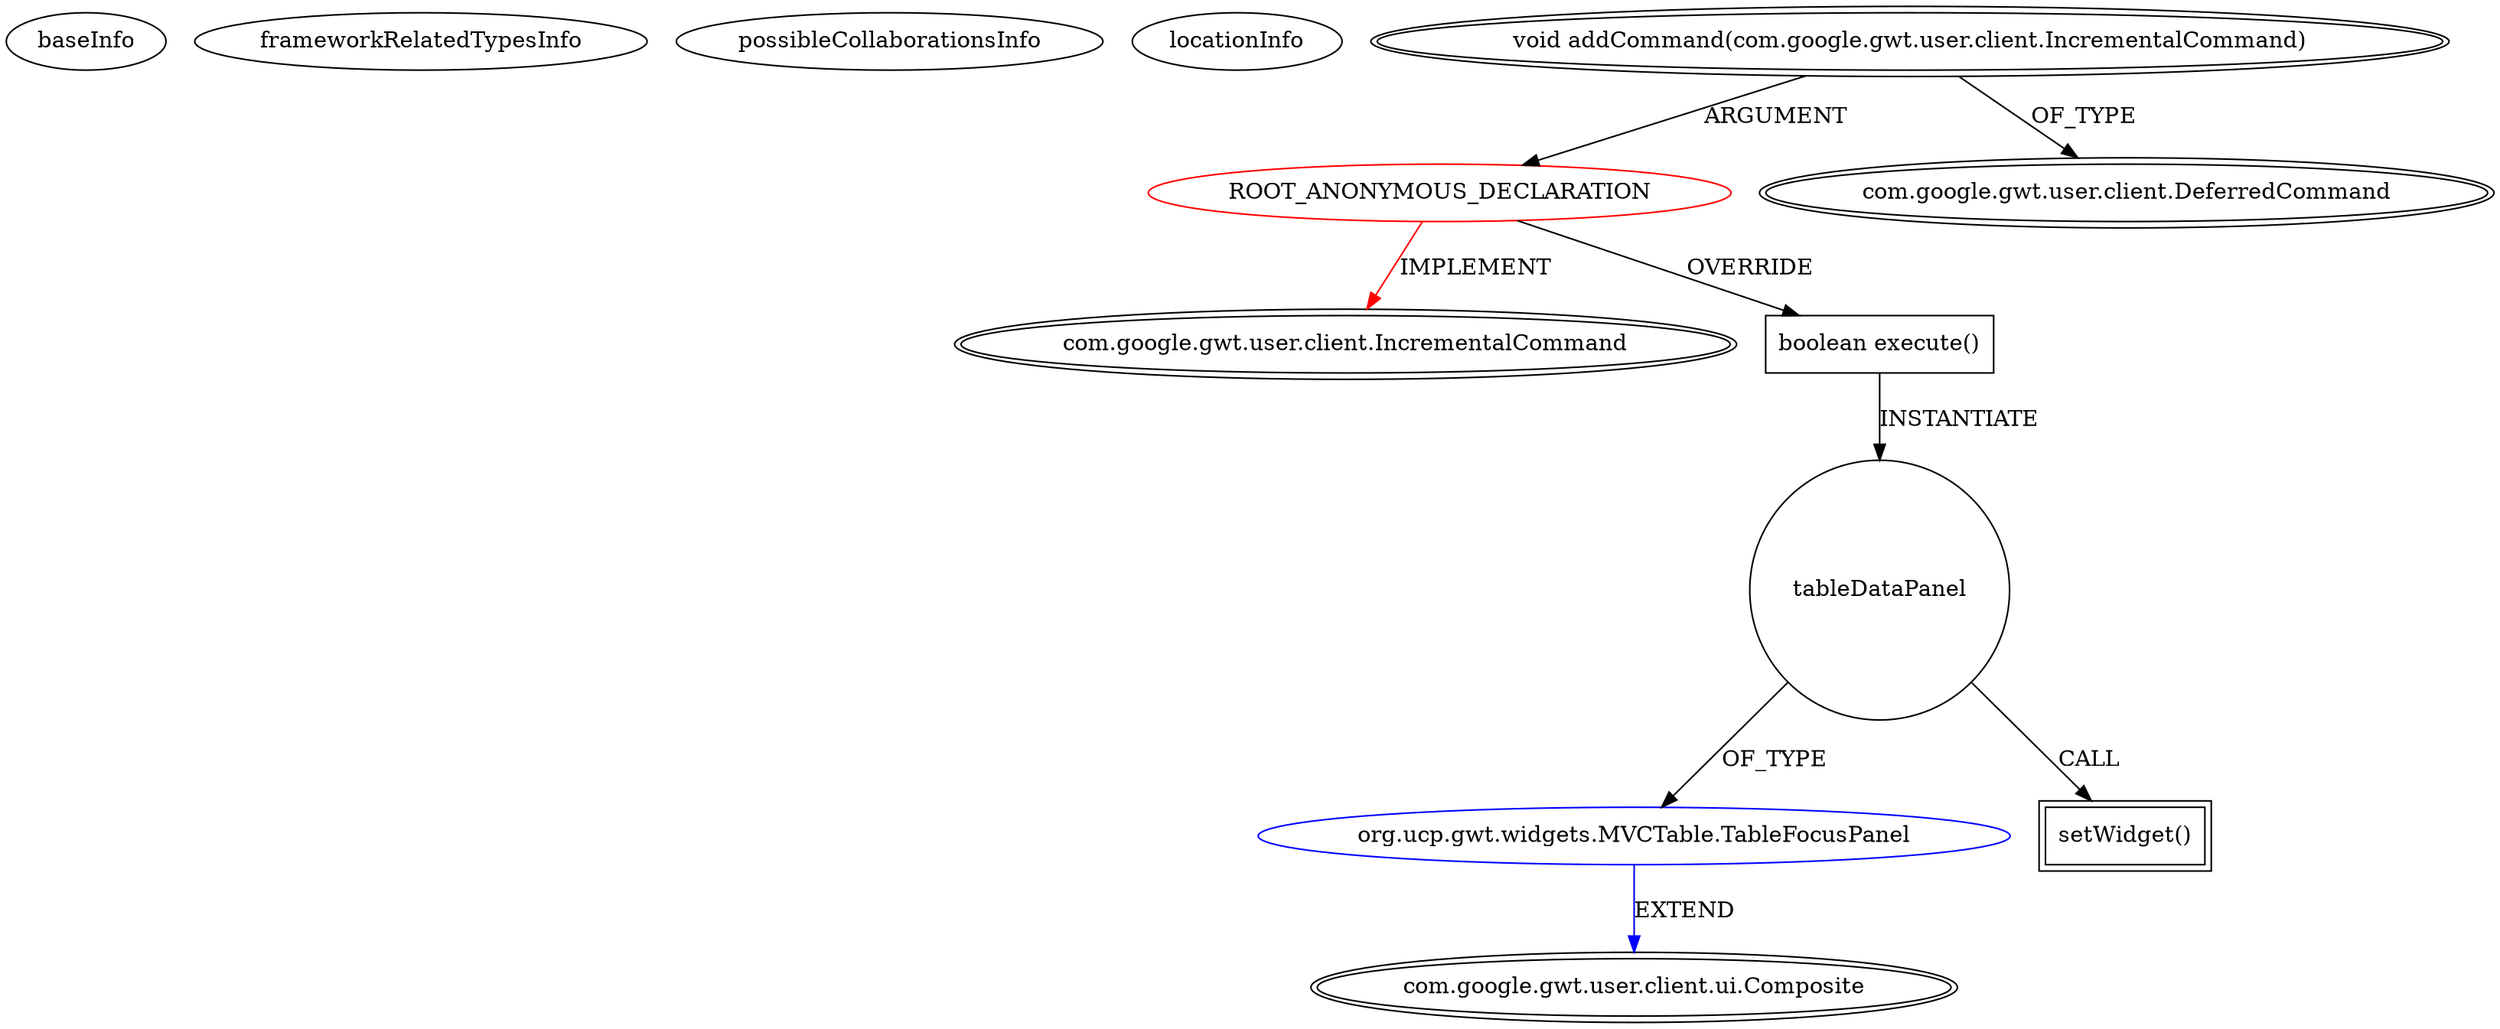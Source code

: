 digraph {
baseInfo[graphId=3019,category="extension_graph",isAnonymous=true,possibleRelation=true]
frameworkRelatedTypesInfo[0="com.google.gwt.user.client.IncrementalCommand"]
possibleCollaborationsInfo[0="3019~OVERRIDING_METHOD_DECLARATION-METHOD_CALL-~com.google.gwt.user.client.IncrementalCommand ~com.google.gwt.user.client.ui.Composite ~true~false"]
locationInfo[projectName="hmiguellima-ugat",filePath="/hmiguellima-ugat/ugat-master/src/org/ucp/gwt/widgets/MVCTable.java",contextSignature="void renderData()",graphId="3019"]
0[label="ROOT_ANONYMOUS_DECLARATION",vertexType="ROOT_ANONYMOUS_DECLARATION",isFrameworkType=false,color=red]
1[label="com.google.gwt.user.client.IncrementalCommand",vertexType="FRAMEWORK_INTERFACE_TYPE",isFrameworkType=true,peripheries=2]
2[label="void addCommand(com.google.gwt.user.client.IncrementalCommand)",vertexType="OUTSIDE_CALL",isFrameworkType=true,peripheries=2]
3[label="com.google.gwt.user.client.DeferredCommand",vertexType="FRAMEWORK_CLASS_TYPE",isFrameworkType=true,peripheries=2]
4[label="boolean execute()",vertexType="OVERRIDING_METHOD_DECLARATION",isFrameworkType=false,shape=box]
5[label="tableDataPanel",vertexType="VARIABLE_EXPRESION",isFrameworkType=false,shape=circle]
7[label="org.ucp.gwt.widgets.MVCTable.TableFocusPanel",vertexType="REFERENCE_CLIENT_CLASS_DECLARATION",isFrameworkType=false,color=blue]
8[label="com.google.gwt.user.client.ui.Composite",vertexType="FRAMEWORK_CLASS_TYPE",isFrameworkType=true,peripheries=2]
6[label="setWidget()",vertexType="INSIDE_CALL",isFrameworkType=true,peripheries=2,shape=box]
0->1[label="IMPLEMENT",color=red]
2->0[label="ARGUMENT"]
2->3[label="OF_TYPE"]
0->4[label="OVERRIDE"]
4->5[label="INSTANTIATE"]
7->8[label="EXTEND",color=blue]
5->7[label="OF_TYPE"]
5->6[label="CALL"]
}
